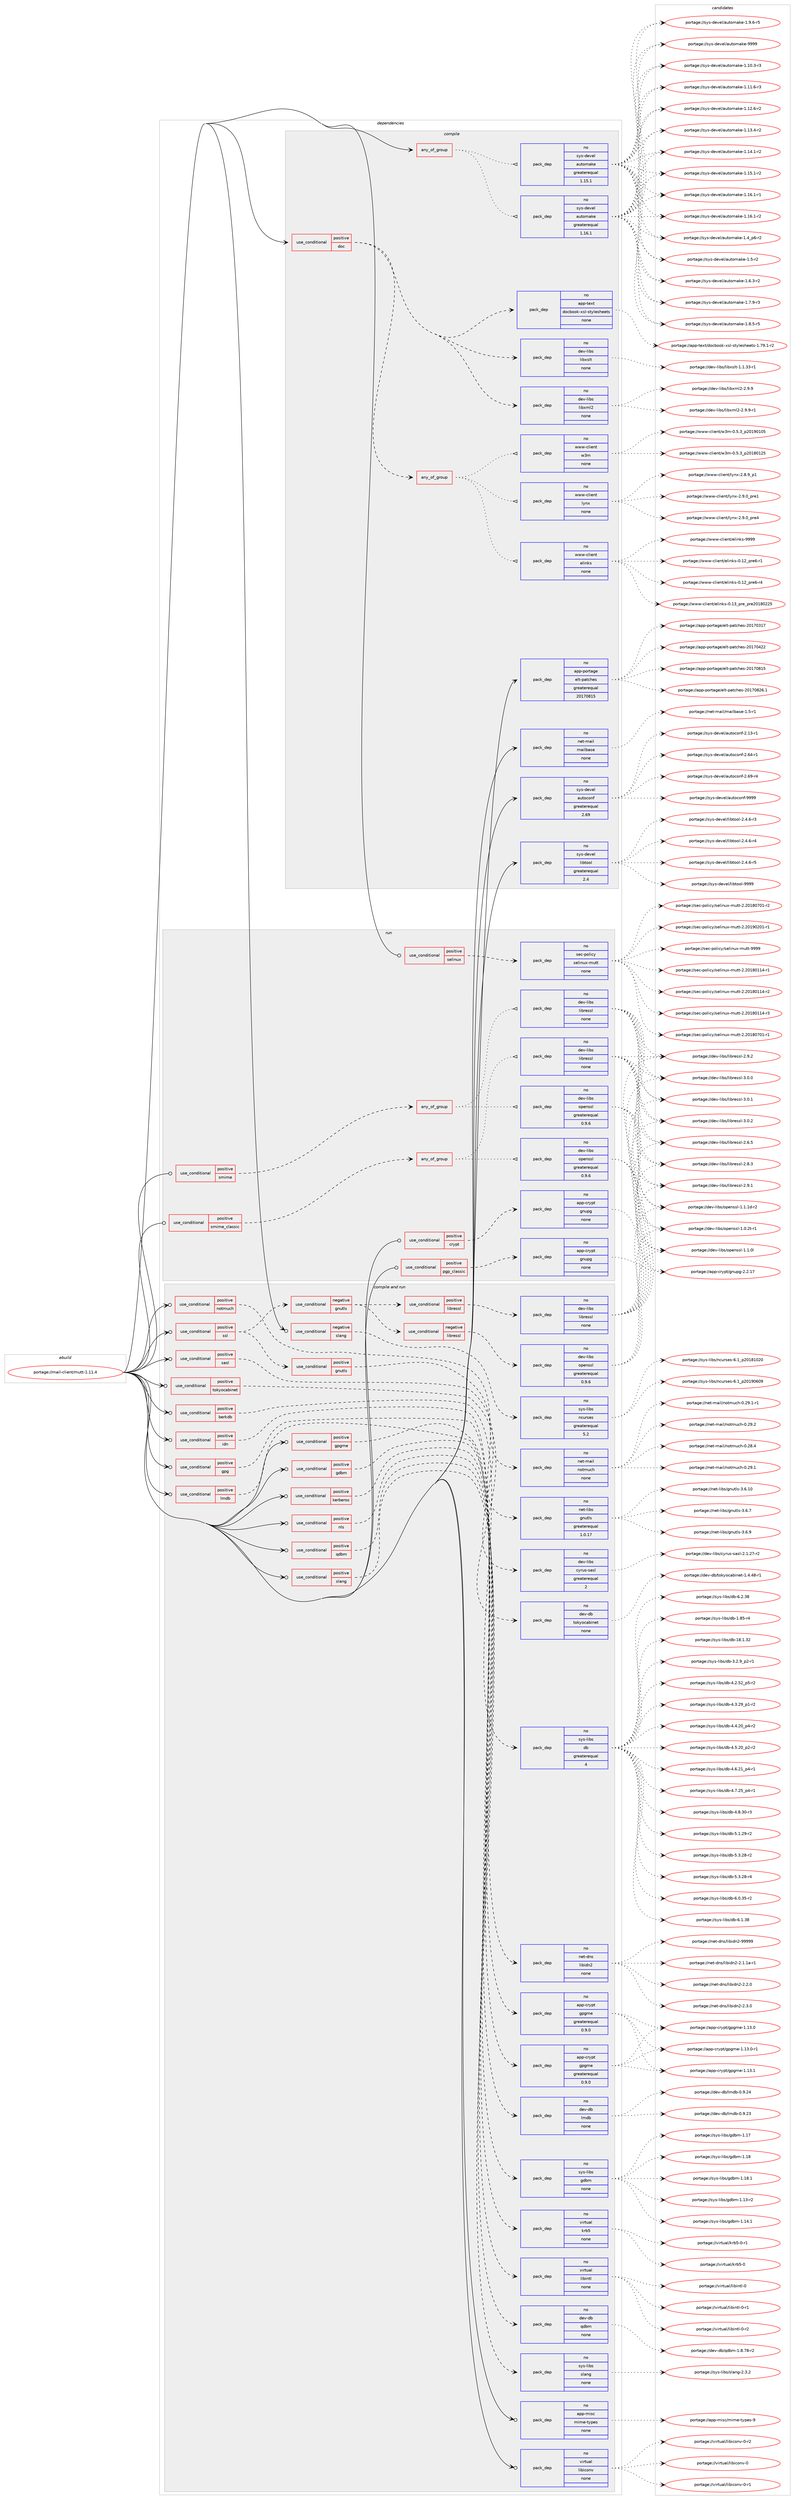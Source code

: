 digraph prolog {

# *************
# Graph options
# *************

newrank=true;
concentrate=true;
compound=true;
graph [rankdir=LR,fontname=Helvetica,fontsize=10,ranksep=1.5];#, ranksep=2.5, nodesep=0.2];
edge  [arrowhead=vee];
node  [fontname=Helvetica,fontsize=10];

# **********
# The ebuild
# **********

subgraph cluster_leftcol {
color=gray;
rank=same;
label=<<i>ebuild</i>>;
id [label="portage://mail-client/mutt-1.11.4", color=red, width=4, href="../mail-client/mutt-1.11.4.svg"];
}

# ****************
# The dependencies
# ****************

subgraph cluster_midcol {
color=gray;
label=<<i>dependencies</i>>;
subgraph cluster_compile {
fillcolor="#eeeeee";
style=filled;
label=<<i>compile</i>>;
subgraph any4746 {
dependency304713 [label=<<TABLE BORDER="0" CELLBORDER="1" CELLSPACING="0" CELLPADDING="4"><TR><TD CELLPADDING="10">any_of_group</TD></TR></TABLE>>, shape=none, color=red];subgraph pack223303 {
dependency304714 [label=<<TABLE BORDER="0" CELLBORDER="1" CELLSPACING="0" CELLPADDING="4" WIDTH="220"><TR><TD ROWSPAN="6" CELLPADDING="30">pack_dep</TD></TR><TR><TD WIDTH="110">no</TD></TR><TR><TD>sys-devel</TD></TR><TR><TD>automake</TD></TR><TR><TD>greaterequal</TD></TR><TR><TD>1.16.1</TD></TR></TABLE>>, shape=none, color=blue];
}
dependency304713:e -> dependency304714:w [weight=20,style="dotted",arrowhead="oinv"];
subgraph pack223304 {
dependency304715 [label=<<TABLE BORDER="0" CELLBORDER="1" CELLSPACING="0" CELLPADDING="4" WIDTH="220"><TR><TD ROWSPAN="6" CELLPADDING="30">pack_dep</TD></TR><TR><TD WIDTH="110">no</TD></TR><TR><TD>sys-devel</TD></TR><TR><TD>automake</TD></TR><TR><TD>greaterequal</TD></TR><TR><TD>1.15.1</TD></TR></TABLE>>, shape=none, color=blue];
}
dependency304713:e -> dependency304715:w [weight=20,style="dotted",arrowhead="oinv"];
}
id:e -> dependency304713:w [weight=20,style="solid",arrowhead="vee"];
subgraph cond76558 {
dependency304716 [label=<<TABLE BORDER="0" CELLBORDER="1" CELLSPACING="0" CELLPADDING="4"><TR><TD ROWSPAN="3" CELLPADDING="10">use_conditional</TD></TR><TR><TD>positive</TD></TR><TR><TD>doc</TD></TR></TABLE>>, shape=none, color=red];
subgraph pack223305 {
dependency304717 [label=<<TABLE BORDER="0" CELLBORDER="1" CELLSPACING="0" CELLPADDING="4" WIDTH="220"><TR><TD ROWSPAN="6" CELLPADDING="30">pack_dep</TD></TR><TR><TD WIDTH="110">no</TD></TR><TR><TD>dev-libs</TD></TR><TR><TD>libxml2</TD></TR><TR><TD>none</TD></TR><TR><TD></TD></TR></TABLE>>, shape=none, color=blue];
}
dependency304716:e -> dependency304717:w [weight=20,style="dashed",arrowhead="vee"];
subgraph pack223306 {
dependency304718 [label=<<TABLE BORDER="0" CELLBORDER="1" CELLSPACING="0" CELLPADDING="4" WIDTH="220"><TR><TD ROWSPAN="6" CELLPADDING="30">pack_dep</TD></TR><TR><TD WIDTH="110">no</TD></TR><TR><TD>dev-libs</TD></TR><TR><TD>libxslt</TD></TR><TR><TD>none</TD></TR><TR><TD></TD></TR></TABLE>>, shape=none, color=blue];
}
dependency304716:e -> dependency304718:w [weight=20,style="dashed",arrowhead="vee"];
subgraph pack223307 {
dependency304719 [label=<<TABLE BORDER="0" CELLBORDER="1" CELLSPACING="0" CELLPADDING="4" WIDTH="220"><TR><TD ROWSPAN="6" CELLPADDING="30">pack_dep</TD></TR><TR><TD WIDTH="110">no</TD></TR><TR><TD>app-text</TD></TR><TR><TD>docbook-xsl-stylesheets</TD></TR><TR><TD>none</TD></TR><TR><TD></TD></TR></TABLE>>, shape=none, color=blue];
}
dependency304716:e -> dependency304719:w [weight=20,style="dashed",arrowhead="vee"];
subgraph any4747 {
dependency304720 [label=<<TABLE BORDER="0" CELLBORDER="1" CELLSPACING="0" CELLPADDING="4"><TR><TD CELLPADDING="10">any_of_group</TD></TR></TABLE>>, shape=none, color=red];subgraph pack223308 {
dependency304721 [label=<<TABLE BORDER="0" CELLBORDER="1" CELLSPACING="0" CELLPADDING="4" WIDTH="220"><TR><TD ROWSPAN="6" CELLPADDING="30">pack_dep</TD></TR><TR><TD WIDTH="110">no</TD></TR><TR><TD>www-client</TD></TR><TR><TD>lynx</TD></TR><TR><TD>none</TD></TR><TR><TD></TD></TR></TABLE>>, shape=none, color=blue];
}
dependency304720:e -> dependency304721:w [weight=20,style="dotted",arrowhead="oinv"];
subgraph pack223309 {
dependency304722 [label=<<TABLE BORDER="0" CELLBORDER="1" CELLSPACING="0" CELLPADDING="4" WIDTH="220"><TR><TD ROWSPAN="6" CELLPADDING="30">pack_dep</TD></TR><TR><TD WIDTH="110">no</TD></TR><TR><TD>www-client</TD></TR><TR><TD>w3m</TD></TR><TR><TD>none</TD></TR><TR><TD></TD></TR></TABLE>>, shape=none, color=blue];
}
dependency304720:e -> dependency304722:w [weight=20,style="dotted",arrowhead="oinv"];
subgraph pack223310 {
dependency304723 [label=<<TABLE BORDER="0" CELLBORDER="1" CELLSPACING="0" CELLPADDING="4" WIDTH="220"><TR><TD ROWSPAN="6" CELLPADDING="30">pack_dep</TD></TR><TR><TD WIDTH="110">no</TD></TR><TR><TD>www-client</TD></TR><TR><TD>elinks</TD></TR><TR><TD>none</TD></TR><TR><TD></TD></TR></TABLE>>, shape=none, color=blue];
}
dependency304720:e -> dependency304723:w [weight=20,style="dotted",arrowhead="oinv"];
}
dependency304716:e -> dependency304720:w [weight=20,style="dashed",arrowhead="vee"];
}
id:e -> dependency304716:w [weight=20,style="solid",arrowhead="vee"];
subgraph pack223311 {
dependency304724 [label=<<TABLE BORDER="0" CELLBORDER="1" CELLSPACING="0" CELLPADDING="4" WIDTH="220"><TR><TD ROWSPAN="6" CELLPADDING="30">pack_dep</TD></TR><TR><TD WIDTH="110">no</TD></TR><TR><TD>app-portage</TD></TR><TR><TD>elt-patches</TD></TR><TR><TD>greaterequal</TD></TR><TR><TD>20170815</TD></TR></TABLE>>, shape=none, color=blue];
}
id:e -> dependency304724:w [weight=20,style="solid",arrowhead="vee"];
subgraph pack223312 {
dependency304725 [label=<<TABLE BORDER="0" CELLBORDER="1" CELLSPACING="0" CELLPADDING="4" WIDTH="220"><TR><TD ROWSPAN="6" CELLPADDING="30">pack_dep</TD></TR><TR><TD WIDTH="110">no</TD></TR><TR><TD>net-mail</TD></TR><TR><TD>mailbase</TD></TR><TR><TD>none</TD></TR><TR><TD></TD></TR></TABLE>>, shape=none, color=blue];
}
id:e -> dependency304725:w [weight=20,style="solid",arrowhead="vee"];
subgraph pack223313 {
dependency304726 [label=<<TABLE BORDER="0" CELLBORDER="1" CELLSPACING="0" CELLPADDING="4" WIDTH="220"><TR><TD ROWSPAN="6" CELLPADDING="30">pack_dep</TD></TR><TR><TD WIDTH="110">no</TD></TR><TR><TD>sys-devel</TD></TR><TR><TD>autoconf</TD></TR><TR><TD>greaterequal</TD></TR><TR><TD>2.69</TD></TR></TABLE>>, shape=none, color=blue];
}
id:e -> dependency304726:w [weight=20,style="solid",arrowhead="vee"];
subgraph pack223314 {
dependency304727 [label=<<TABLE BORDER="0" CELLBORDER="1" CELLSPACING="0" CELLPADDING="4" WIDTH="220"><TR><TD ROWSPAN="6" CELLPADDING="30">pack_dep</TD></TR><TR><TD WIDTH="110">no</TD></TR><TR><TD>sys-devel</TD></TR><TR><TD>libtool</TD></TR><TR><TD>greaterequal</TD></TR><TR><TD>2.4</TD></TR></TABLE>>, shape=none, color=blue];
}
id:e -> dependency304727:w [weight=20,style="solid",arrowhead="vee"];
}
subgraph cluster_compileandrun {
fillcolor="#eeeeee";
style=filled;
label=<<i>compile and run</i>>;
subgraph cond76559 {
dependency304728 [label=<<TABLE BORDER="0" CELLBORDER="1" CELLSPACING="0" CELLPADDING="4"><TR><TD ROWSPAN="3" CELLPADDING="10">use_conditional</TD></TR><TR><TD>negative</TD></TR><TR><TD>slang</TD></TR></TABLE>>, shape=none, color=red];
subgraph pack223315 {
dependency304729 [label=<<TABLE BORDER="0" CELLBORDER="1" CELLSPACING="0" CELLPADDING="4" WIDTH="220"><TR><TD ROWSPAN="6" CELLPADDING="30">pack_dep</TD></TR><TR><TD WIDTH="110">no</TD></TR><TR><TD>sys-libs</TD></TR><TR><TD>ncurses</TD></TR><TR><TD>greaterequal</TD></TR><TR><TD>5.2</TD></TR></TABLE>>, shape=none, color=blue];
}
dependency304728:e -> dependency304729:w [weight=20,style="dashed",arrowhead="vee"];
}
id:e -> dependency304728:w [weight=20,style="solid",arrowhead="odotvee"];
subgraph cond76560 {
dependency304730 [label=<<TABLE BORDER="0" CELLBORDER="1" CELLSPACING="0" CELLPADDING="4"><TR><TD ROWSPAN="3" CELLPADDING="10">use_conditional</TD></TR><TR><TD>positive</TD></TR><TR><TD>berkdb</TD></TR></TABLE>>, shape=none, color=red];
subgraph pack223316 {
dependency304731 [label=<<TABLE BORDER="0" CELLBORDER="1" CELLSPACING="0" CELLPADDING="4" WIDTH="220"><TR><TD ROWSPAN="6" CELLPADDING="30">pack_dep</TD></TR><TR><TD WIDTH="110">no</TD></TR><TR><TD>sys-libs</TD></TR><TR><TD>db</TD></TR><TR><TD>greaterequal</TD></TR><TR><TD>4</TD></TR></TABLE>>, shape=none, color=blue];
}
dependency304730:e -> dependency304731:w [weight=20,style="dashed",arrowhead="vee"];
}
id:e -> dependency304730:w [weight=20,style="solid",arrowhead="odotvee"];
subgraph cond76561 {
dependency304732 [label=<<TABLE BORDER="0" CELLBORDER="1" CELLSPACING="0" CELLPADDING="4"><TR><TD ROWSPAN="3" CELLPADDING="10">use_conditional</TD></TR><TR><TD>positive</TD></TR><TR><TD>gdbm</TD></TR></TABLE>>, shape=none, color=red];
subgraph pack223317 {
dependency304733 [label=<<TABLE BORDER="0" CELLBORDER="1" CELLSPACING="0" CELLPADDING="4" WIDTH="220"><TR><TD ROWSPAN="6" CELLPADDING="30">pack_dep</TD></TR><TR><TD WIDTH="110">no</TD></TR><TR><TD>sys-libs</TD></TR><TR><TD>gdbm</TD></TR><TR><TD>none</TD></TR><TR><TD></TD></TR></TABLE>>, shape=none, color=blue];
}
dependency304732:e -> dependency304733:w [weight=20,style="dashed",arrowhead="vee"];
}
id:e -> dependency304732:w [weight=20,style="solid",arrowhead="odotvee"];
subgraph cond76562 {
dependency304734 [label=<<TABLE BORDER="0" CELLBORDER="1" CELLSPACING="0" CELLPADDING="4"><TR><TD ROWSPAN="3" CELLPADDING="10">use_conditional</TD></TR><TR><TD>positive</TD></TR><TR><TD>gpg</TD></TR></TABLE>>, shape=none, color=red];
subgraph pack223318 {
dependency304735 [label=<<TABLE BORDER="0" CELLBORDER="1" CELLSPACING="0" CELLPADDING="4" WIDTH="220"><TR><TD ROWSPAN="6" CELLPADDING="30">pack_dep</TD></TR><TR><TD WIDTH="110">no</TD></TR><TR><TD>app-crypt</TD></TR><TR><TD>gpgme</TD></TR><TR><TD>greaterequal</TD></TR><TR><TD>0.9.0</TD></TR></TABLE>>, shape=none, color=blue];
}
dependency304734:e -> dependency304735:w [weight=20,style="dashed",arrowhead="vee"];
}
id:e -> dependency304734:w [weight=20,style="solid",arrowhead="odotvee"];
subgraph cond76563 {
dependency304736 [label=<<TABLE BORDER="0" CELLBORDER="1" CELLSPACING="0" CELLPADDING="4"><TR><TD ROWSPAN="3" CELLPADDING="10">use_conditional</TD></TR><TR><TD>positive</TD></TR><TR><TD>gpgme</TD></TR></TABLE>>, shape=none, color=red];
subgraph pack223319 {
dependency304737 [label=<<TABLE BORDER="0" CELLBORDER="1" CELLSPACING="0" CELLPADDING="4" WIDTH="220"><TR><TD ROWSPAN="6" CELLPADDING="30">pack_dep</TD></TR><TR><TD WIDTH="110">no</TD></TR><TR><TD>app-crypt</TD></TR><TR><TD>gpgme</TD></TR><TR><TD>greaterequal</TD></TR><TR><TD>0.9.0</TD></TR></TABLE>>, shape=none, color=blue];
}
dependency304736:e -> dependency304737:w [weight=20,style="dashed",arrowhead="vee"];
}
id:e -> dependency304736:w [weight=20,style="solid",arrowhead="odotvee"];
subgraph cond76564 {
dependency304738 [label=<<TABLE BORDER="0" CELLBORDER="1" CELLSPACING="0" CELLPADDING="4"><TR><TD ROWSPAN="3" CELLPADDING="10">use_conditional</TD></TR><TR><TD>positive</TD></TR><TR><TD>idn</TD></TR></TABLE>>, shape=none, color=red];
subgraph pack223320 {
dependency304739 [label=<<TABLE BORDER="0" CELLBORDER="1" CELLSPACING="0" CELLPADDING="4" WIDTH="220"><TR><TD ROWSPAN="6" CELLPADDING="30">pack_dep</TD></TR><TR><TD WIDTH="110">no</TD></TR><TR><TD>net-dns</TD></TR><TR><TD>libidn2</TD></TR><TR><TD>none</TD></TR><TR><TD></TD></TR></TABLE>>, shape=none, color=blue];
}
dependency304738:e -> dependency304739:w [weight=20,style="dashed",arrowhead="vee"];
}
id:e -> dependency304738:w [weight=20,style="solid",arrowhead="odotvee"];
subgraph cond76565 {
dependency304740 [label=<<TABLE BORDER="0" CELLBORDER="1" CELLSPACING="0" CELLPADDING="4"><TR><TD ROWSPAN="3" CELLPADDING="10">use_conditional</TD></TR><TR><TD>positive</TD></TR><TR><TD>kerberos</TD></TR></TABLE>>, shape=none, color=red];
subgraph pack223321 {
dependency304741 [label=<<TABLE BORDER="0" CELLBORDER="1" CELLSPACING="0" CELLPADDING="4" WIDTH="220"><TR><TD ROWSPAN="6" CELLPADDING="30">pack_dep</TD></TR><TR><TD WIDTH="110">no</TD></TR><TR><TD>virtual</TD></TR><TR><TD>krb5</TD></TR><TR><TD>none</TD></TR><TR><TD></TD></TR></TABLE>>, shape=none, color=blue];
}
dependency304740:e -> dependency304741:w [weight=20,style="dashed",arrowhead="vee"];
}
id:e -> dependency304740:w [weight=20,style="solid",arrowhead="odotvee"];
subgraph cond76566 {
dependency304742 [label=<<TABLE BORDER="0" CELLBORDER="1" CELLSPACING="0" CELLPADDING="4"><TR><TD ROWSPAN="3" CELLPADDING="10">use_conditional</TD></TR><TR><TD>positive</TD></TR><TR><TD>lmdb</TD></TR></TABLE>>, shape=none, color=red];
subgraph pack223322 {
dependency304743 [label=<<TABLE BORDER="0" CELLBORDER="1" CELLSPACING="0" CELLPADDING="4" WIDTH="220"><TR><TD ROWSPAN="6" CELLPADDING="30">pack_dep</TD></TR><TR><TD WIDTH="110">no</TD></TR><TR><TD>dev-db</TD></TR><TR><TD>lmdb</TD></TR><TR><TD>none</TD></TR><TR><TD></TD></TR></TABLE>>, shape=none, color=blue];
}
dependency304742:e -> dependency304743:w [weight=20,style="dashed",arrowhead="vee"];
}
id:e -> dependency304742:w [weight=20,style="solid",arrowhead="odotvee"];
subgraph cond76567 {
dependency304744 [label=<<TABLE BORDER="0" CELLBORDER="1" CELLSPACING="0" CELLPADDING="4"><TR><TD ROWSPAN="3" CELLPADDING="10">use_conditional</TD></TR><TR><TD>positive</TD></TR><TR><TD>nls</TD></TR></TABLE>>, shape=none, color=red];
subgraph pack223323 {
dependency304745 [label=<<TABLE BORDER="0" CELLBORDER="1" CELLSPACING="0" CELLPADDING="4" WIDTH="220"><TR><TD ROWSPAN="6" CELLPADDING="30">pack_dep</TD></TR><TR><TD WIDTH="110">no</TD></TR><TR><TD>virtual</TD></TR><TR><TD>libintl</TD></TR><TR><TD>none</TD></TR><TR><TD></TD></TR></TABLE>>, shape=none, color=blue];
}
dependency304744:e -> dependency304745:w [weight=20,style="dashed",arrowhead="vee"];
}
id:e -> dependency304744:w [weight=20,style="solid",arrowhead="odotvee"];
subgraph cond76568 {
dependency304746 [label=<<TABLE BORDER="0" CELLBORDER="1" CELLSPACING="0" CELLPADDING="4"><TR><TD ROWSPAN="3" CELLPADDING="10">use_conditional</TD></TR><TR><TD>positive</TD></TR><TR><TD>notmuch</TD></TR></TABLE>>, shape=none, color=red];
subgraph pack223324 {
dependency304747 [label=<<TABLE BORDER="0" CELLBORDER="1" CELLSPACING="0" CELLPADDING="4" WIDTH="220"><TR><TD ROWSPAN="6" CELLPADDING="30">pack_dep</TD></TR><TR><TD WIDTH="110">no</TD></TR><TR><TD>net-mail</TD></TR><TR><TD>notmuch</TD></TR><TR><TD>none</TD></TR><TR><TD></TD></TR></TABLE>>, shape=none, color=blue];
}
dependency304746:e -> dependency304747:w [weight=20,style="dashed",arrowhead="vee"];
}
id:e -> dependency304746:w [weight=20,style="solid",arrowhead="odotvee"];
subgraph cond76569 {
dependency304748 [label=<<TABLE BORDER="0" CELLBORDER="1" CELLSPACING="0" CELLPADDING="4"><TR><TD ROWSPAN="3" CELLPADDING="10">use_conditional</TD></TR><TR><TD>positive</TD></TR><TR><TD>qdbm</TD></TR></TABLE>>, shape=none, color=red];
subgraph pack223325 {
dependency304749 [label=<<TABLE BORDER="0" CELLBORDER="1" CELLSPACING="0" CELLPADDING="4" WIDTH="220"><TR><TD ROWSPAN="6" CELLPADDING="30">pack_dep</TD></TR><TR><TD WIDTH="110">no</TD></TR><TR><TD>dev-db</TD></TR><TR><TD>qdbm</TD></TR><TR><TD>none</TD></TR><TR><TD></TD></TR></TABLE>>, shape=none, color=blue];
}
dependency304748:e -> dependency304749:w [weight=20,style="dashed",arrowhead="vee"];
}
id:e -> dependency304748:w [weight=20,style="solid",arrowhead="odotvee"];
subgraph cond76570 {
dependency304750 [label=<<TABLE BORDER="0" CELLBORDER="1" CELLSPACING="0" CELLPADDING="4"><TR><TD ROWSPAN="3" CELLPADDING="10">use_conditional</TD></TR><TR><TD>positive</TD></TR><TR><TD>sasl</TD></TR></TABLE>>, shape=none, color=red];
subgraph pack223326 {
dependency304751 [label=<<TABLE BORDER="0" CELLBORDER="1" CELLSPACING="0" CELLPADDING="4" WIDTH="220"><TR><TD ROWSPAN="6" CELLPADDING="30">pack_dep</TD></TR><TR><TD WIDTH="110">no</TD></TR><TR><TD>dev-libs</TD></TR><TR><TD>cyrus-sasl</TD></TR><TR><TD>greaterequal</TD></TR><TR><TD>2</TD></TR></TABLE>>, shape=none, color=blue];
}
dependency304750:e -> dependency304751:w [weight=20,style="dashed",arrowhead="vee"];
}
id:e -> dependency304750:w [weight=20,style="solid",arrowhead="odotvee"];
subgraph cond76571 {
dependency304752 [label=<<TABLE BORDER="0" CELLBORDER="1" CELLSPACING="0" CELLPADDING="4"><TR><TD ROWSPAN="3" CELLPADDING="10">use_conditional</TD></TR><TR><TD>positive</TD></TR><TR><TD>slang</TD></TR></TABLE>>, shape=none, color=red];
subgraph pack223327 {
dependency304753 [label=<<TABLE BORDER="0" CELLBORDER="1" CELLSPACING="0" CELLPADDING="4" WIDTH="220"><TR><TD ROWSPAN="6" CELLPADDING="30">pack_dep</TD></TR><TR><TD WIDTH="110">no</TD></TR><TR><TD>sys-libs</TD></TR><TR><TD>slang</TD></TR><TR><TD>none</TD></TR><TR><TD></TD></TR></TABLE>>, shape=none, color=blue];
}
dependency304752:e -> dependency304753:w [weight=20,style="dashed",arrowhead="vee"];
}
id:e -> dependency304752:w [weight=20,style="solid",arrowhead="odotvee"];
subgraph cond76572 {
dependency304754 [label=<<TABLE BORDER="0" CELLBORDER="1" CELLSPACING="0" CELLPADDING="4"><TR><TD ROWSPAN="3" CELLPADDING="10">use_conditional</TD></TR><TR><TD>positive</TD></TR><TR><TD>ssl</TD></TR></TABLE>>, shape=none, color=red];
subgraph cond76573 {
dependency304755 [label=<<TABLE BORDER="0" CELLBORDER="1" CELLSPACING="0" CELLPADDING="4"><TR><TD ROWSPAN="3" CELLPADDING="10">use_conditional</TD></TR><TR><TD>positive</TD></TR><TR><TD>gnutls</TD></TR></TABLE>>, shape=none, color=red];
subgraph pack223328 {
dependency304756 [label=<<TABLE BORDER="0" CELLBORDER="1" CELLSPACING="0" CELLPADDING="4" WIDTH="220"><TR><TD ROWSPAN="6" CELLPADDING="30">pack_dep</TD></TR><TR><TD WIDTH="110">no</TD></TR><TR><TD>net-libs</TD></TR><TR><TD>gnutls</TD></TR><TR><TD>greaterequal</TD></TR><TR><TD>1.0.17</TD></TR></TABLE>>, shape=none, color=blue];
}
dependency304755:e -> dependency304756:w [weight=20,style="dashed",arrowhead="vee"];
}
dependency304754:e -> dependency304755:w [weight=20,style="dashed",arrowhead="vee"];
subgraph cond76574 {
dependency304757 [label=<<TABLE BORDER="0" CELLBORDER="1" CELLSPACING="0" CELLPADDING="4"><TR><TD ROWSPAN="3" CELLPADDING="10">use_conditional</TD></TR><TR><TD>negative</TD></TR><TR><TD>gnutls</TD></TR></TABLE>>, shape=none, color=red];
subgraph cond76575 {
dependency304758 [label=<<TABLE BORDER="0" CELLBORDER="1" CELLSPACING="0" CELLPADDING="4"><TR><TD ROWSPAN="3" CELLPADDING="10">use_conditional</TD></TR><TR><TD>positive</TD></TR><TR><TD>libressl</TD></TR></TABLE>>, shape=none, color=red];
subgraph pack223329 {
dependency304759 [label=<<TABLE BORDER="0" CELLBORDER="1" CELLSPACING="0" CELLPADDING="4" WIDTH="220"><TR><TD ROWSPAN="6" CELLPADDING="30">pack_dep</TD></TR><TR><TD WIDTH="110">no</TD></TR><TR><TD>dev-libs</TD></TR><TR><TD>libressl</TD></TR><TR><TD>none</TD></TR><TR><TD></TD></TR></TABLE>>, shape=none, color=blue];
}
dependency304758:e -> dependency304759:w [weight=20,style="dashed",arrowhead="vee"];
}
dependency304757:e -> dependency304758:w [weight=20,style="dashed",arrowhead="vee"];
subgraph cond76576 {
dependency304760 [label=<<TABLE BORDER="0" CELLBORDER="1" CELLSPACING="0" CELLPADDING="4"><TR><TD ROWSPAN="3" CELLPADDING="10">use_conditional</TD></TR><TR><TD>negative</TD></TR><TR><TD>libressl</TD></TR></TABLE>>, shape=none, color=red];
subgraph pack223330 {
dependency304761 [label=<<TABLE BORDER="0" CELLBORDER="1" CELLSPACING="0" CELLPADDING="4" WIDTH="220"><TR><TD ROWSPAN="6" CELLPADDING="30">pack_dep</TD></TR><TR><TD WIDTH="110">no</TD></TR><TR><TD>dev-libs</TD></TR><TR><TD>openssl</TD></TR><TR><TD>greaterequal</TD></TR><TR><TD>0.9.6</TD></TR></TABLE>>, shape=none, color=blue];
}
dependency304760:e -> dependency304761:w [weight=20,style="dashed",arrowhead="vee"];
}
dependency304757:e -> dependency304760:w [weight=20,style="dashed",arrowhead="vee"];
}
dependency304754:e -> dependency304757:w [weight=20,style="dashed",arrowhead="vee"];
}
id:e -> dependency304754:w [weight=20,style="solid",arrowhead="odotvee"];
subgraph cond76577 {
dependency304762 [label=<<TABLE BORDER="0" CELLBORDER="1" CELLSPACING="0" CELLPADDING="4"><TR><TD ROWSPAN="3" CELLPADDING="10">use_conditional</TD></TR><TR><TD>positive</TD></TR><TR><TD>tokyocabinet</TD></TR></TABLE>>, shape=none, color=red];
subgraph pack223331 {
dependency304763 [label=<<TABLE BORDER="0" CELLBORDER="1" CELLSPACING="0" CELLPADDING="4" WIDTH="220"><TR><TD ROWSPAN="6" CELLPADDING="30">pack_dep</TD></TR><TR><TD WIDTH="110">no</TD></TR><TR><TD>dev-db</TD></TR><TR><TD>tokyocabinet</TD></TR><TR><TD>none</TD></TR><TR><TD></TD></TR></TABLE>>, shape=none, color=blue];
}
dependency304762:e -> dependency304763:w [weight=20,style="dashed",arrowhead="vee"];
}
id:e -> dependency304762:w [weight=20,style="solid",arrowhead="odotvee"];
subgraph pack223332 {
dependency304764 [label=<<TABLE BORDER="0" CELLBORDER="1" CELLSPACING="0" CELLPADDING="4" WIDTH="220"><TR><TD ROWSPAN="6" CELLPADDING="30">pack_dep</TD></TR><TR><TD WIDTH="110">no</TD></TR><TR><TD>app-misc</TD></TR><TR><TD>mime-types</TD></TR><TR><TD>none</TD></TR><TR><TD></TD></TR></TABLE>>, shape=none, color=blue];
}
id:e -> dependency304764:w [weight=20,style="solid",arrowhead="odotvee"];
subgraph pack223333 {
dependency304765 [label=<<TABLE BORDER="0" CELLBORDER="1" CELLSPACING="0" CELLPADDING="4" WIDTH="220"><TR><TD ROWSPAN="6" CELLPADDING="30">pack_dep</TD></TR><TR><TD WIDTH="110">no</TD></TR><TR><TD>virtual</TD></TR><TR><TD>libiconv</TD></TR><TR><TD>none</TD></TR><TR><TD></TD></TR></TABLE>>, shape=none, color=blue];
}
id:e -> dependency304765:w [weight=20,style="solid",arrowhead="odotvee"];
}
subgraph cluster_run {
fillcolor="#eeeeee";
style=filled;
label=<<i>run</i>>;
subgraph cond76578 {
dependency304766 [label=<<TABLE BORDER="0" CELLBORDER="1" CELLSPACING="0" CELLPADDING="4"><TR><TD ROWSPAN="3" CELLPADDING="10">use_conditional</TD></TR><TR><TD>positive</TD></TR><TR><TD>crypt</TD></TR></TABLE>>, shape=none, color=red];
subgraph pack223334 {
dependency304767 [label=<<TABLE BORDER="0" CELLBORDER="1" CELLSPACING="0" CELLPADDING="4" WIDTH="220"><TR><TD ROWSPAN="6" CELLPADDING="30">pack_dep</TD></TR><TR><TD WIDTH="110">no</TD></TR><TR><TD>app-crypt</TD></TR><TR><TD>gnupg</TD></TR><TR><TD>none</TD></TR><TR><TD></TD></TR></TABLE>>, shape=none, color=blue];
}
dependency304766:e -> dependency304767:w [weight=20,style="dashed",arrowhead="vee"];
}
id:e -> dependency304766:w [weight=20,style="solid",arrowhead="odot"];
subgraph cond76579 {
dependency304768 [label=<<TABLE BORDER="0" CELLBORDER="1" CELLSPACING="0" CELLPADDING="4"><TR><TD ROWSPAN="3" CELLPADDING="10">use_conditional</TD></TR><TR><TD>positive</TD></TR><TR><TD>pgp_classic</TD></TR></TABLE>>, shape=none, color=red];
subgraph pack223335 {
dependency304769 [label=<<TABLE BORDER="0" CELLBORDER="1" CELLSPACING="0" CELLPADDING="4" WIDTH="220"><TR><TD ROWSPAN="6" CELLPADDING="30">pack_dep</TD></TR><TR><TD WIDTH="110">no</TD></TR><TR><TD>app-crypt</TD></TR><TR><TD>gnupg</TD></TR><TR><TD>none</TD></TR><TR><TD></TD></TR></TABLE>>, shape=none, color=blue];
}
dependency304768:e -> dependency304769:w [weight=20,style="dashed",arrowhead="vee"];
}
id:e -> dependency304768:w [weight=20,style="solid",arrowhead="odot"];
subgraph cond76580 {
dependency304770 [label=<<TABLE BORDER="0" CELLBORDER="1" CELLSPACING="0" CELLPADDING="4"><TR><TD ROWSPAN="3" CELLPADDING="10">use_conditional</TD></TR><TR><TD>positive</TD></TR><TR><TD>selinux</TD></TR></TABLE>>, shape=none, color=red];
subgraph pack223336 {
dependency304771 [label=<<TABLE BORDER="0" CELLBORDER="1" CELLSPACING="0" CELLPADDING="4" WIDTH="220"><TR><TD ROWSPAN="6" CELLPADDING="30">pack_dep</TD></TR><TR><TD WIDTH="110">no</TD></TR><TR><TD>sec-policy</TD></TR><TR><TD>selinux-mutt</TD></TR><TR><TD>none</TD></TR><TR><TD></TD></TR></TABLE>>, shape=none, color=blue];
}
dependency304770:e -> dependency304771:w [weight=20,style="dashed",arrowhead="vee"];
}
id:e -> dependency304770:w [weight=20,style="solid",arrowhead="odot"];
subgraph cond76581 {
dependency304772 [label=<<TABLE BORDER="0" CELLBORDER="1" CELLSPACING="0" CELLPADDING="4"><TR><TD ROWSPAN="3" CELLPADDING="10">use_conditional</TD></TR><TR><TD>positive</TD></TR><TR><TD>smime</TD></TR></TABLE>>, shape=none, color=red];
subgraph any4748 {
dependency304773 [label=<<TABLE BORDER="0" CELLBORDER="1" CELLSPACING="0" CELLPADDING="4"><TR><TD CELLPADDING="10">any_of_group</TD></TR></TABLE>>, shape=none, color=red];subgraph pack223337 {
dependency304774 [label=<<TABLE BORDER="0" CELLBORDER="1" CELLSPACING="0" CELLPADDING="4" WIDTH="220"><TR><TD ROWSPAN="6" CELLPADDING="30">pack_dep</TD></TR><TR><TD WIDTH="110">no</TD></TR><TR><TD>dev-libs</TD></TR><TR><TD>libressl</TD></TR><TR><TD>none</TD></TR><TR><TD></TD></TR></TABLE>>, shape=none, color=blue];
}
dependency304773:e -> dependency304774:w [weight=20,style="dotted",arrowhead="oinv"];
subgraph pack223338 {
dependency304775 [label=<<TABLE BORDER="0" CELLBORDER="1" CELLSPACING="0" CELLPADDING="4" WIDTH="220"><TR><TD ROWSPAN="6" CELLPADDING="30">pack_dep</TD></TR><TR><TD WIDTH="110">no</TD></TR><TR><TD>dev-libs</TD></TR><TR><TD>openssl</TD></TR><TR><TD>greaterequal</TD></TR><TR><TD>0.9.6</TD></TR></TABLE>>, shape=none, color=blue];
}
dependency304773:e -> dependency304775:w [weight=20,style="dotted",arrowhead="oinv"];
}
dependency304772:e -> dependency304773:w [weight=20,style="dashed",arrowhead="vee"];
}
id:e -> dependency304772:w [weight=20,style="solid",arrowhead="odot"];
subgraph cond76582 {
dependency304776 [label=<<TABLE BORDER="0" CELLBORDER="1" CELLSPACING="0" CELLPADDING="4"><TR><TD ROWSPAN="3" CELLPADDING="10">use_conditional</TD></TR><TR><TD>positive</TD></TR><TR><TD>smime_classic</TD></TR></TABLE>>, shape=none, color=red];
subgraph any4749 {
dependency304777 [label=<<TABLE BORDER="0" CELLBORDER="1" CELLSPACING="0" CELLPADDING="4"><TR><TD CELLPADDING="10">any_of_group</TD></TR></TABLE>>, shape=none, color=red];subgraph pack223339 {
dependency304778 [label=<<TABLE BORDER="0" CELLBORDER="1" CELLSPACING="0" CELLPADDING="4" WIDTH="220"><TR><TD ROWSPAN="6" CELLPADDING="30">pack_dep</TD></TR><TR><TD WIDTH="110">no</TD></TR><TR><TD>dev-libs</TD></TR><TR><TD>libressl</TD></TR><TR><TD>none</TD></TR><TR><TD></TD></TR></TABLE>>, shape=none, color=blue];
}
dependency304777:e -> dependency304778:w [weight=20,style="dotted",arrowhead="oinv"];
subgraph pack223340 {
dependency304779 [label=<<TABLE BORDER="0" CELLBORDER="1" CELLSPACING="0" CELLPADDING="4" WIDTH="220"><TR><TD ROWSPAN="6" CELLPADDING="30">pack_dep</TD></TR><TR><TD WIDTH="110">no</TD></TR><TR><TD>dev-libs</TD></TR><TR><TD>openssl</TD></TR><TR><TD>greaterequal</TD></TR><TR><TD>0.9.6</TD></TR></TABLE>>, shape=none, color=blue];
}
dependency304777:e -> dependency304779:w [weight=20,style="dotted",arrowhead="oinv"];
}
dependency304776:e -> dependency304777:w [weight=20,style="dashed",arrowhead="vee"];
}
id:e -> dependency304776:w [weight=20,style="solid",arrowhead="odot"];
}
}

# **************
# The candidates
# **************

subgraph cluster_choices {
rank=same;
color=gray;
label=<<i>candidates</i>>;

subgraph choice223303 {
color=black;
nodesep=1;
choiceportage11512111545100101118101108479711711611110997107101454946494846514511451 [label="portage://sys-devel/automake-1.10.3-r3", color=red, width=4,href="../sys-devel/automake-1.10.3-r3.svg"];
choiceportage11512111545100101118101108479711711611110997107101454946494946544511451 [label="portage://sys-devel/automake-1.11.6-r3", color=red, width=4,href="../sys-devel/automake-1.11.6-r3.svg"];
choiceportage11512111545100101118101108479711711611110997107101454946495046544511450 [label="portage://sys-devel/automake-1.12.6-r2", color=red, width=4,href="../sys-devel/automake-1.12.6-r2.svg"];
choiceportage11512111545100101118101108479711711611110997107101454946495146524511450 [label="portage://sys-devel/automake-1.13.4-r2", color=red, width=4,href="../sys-devel/automake-1.13.4-r2.svg"];
choiceportage11512111545100101118101108479711711611110997107101454946495246494511450 [label="portage://sys-devel/automake-1.14.1-r2", color=red, width=4,href="../sys-devel/automake-1.14.1-r2.svg"];
choiceportage11512111545100101118101108479711711611110997107101454946495346494511450 [label="portage://sys-devel/automake-1.15.1-r2", color=red, width=4,href="../sys-devel/automake-1.15.1-r2.svg"];
choiceportage11512111545100101118101108479711711611110997107101454946495446494511449 [label="portage://sys-devel/automake-1.16.1-r1", color=red, width=4,href="../sys-devel/automake-1.16.1-r1.svg"];
choiceportage11512111545100101118101108479711711611110997107101454946495446494511450 [label="portage://sys-devel/automake-1.16.1-r2", color=red, width=4,href="../sys-devel/automake-1.16.1-r2.svg"];
choiceportage115121115451001011181011084797117116111109971071014549465295112544511450 [label="portage://sys-devel/automake-1.4_p6-r2", color=red, width=4,href="../sys-devel/automake-1.4_p6-r2.svg"];
choiceportage11512111545100101118101108479711711611110997107101454946534511450 [label="portage://sys-devel/automake-1.5-r2", color=red, width=4,href="../sys-devel/automake-1.5-r2.svg"];
choiceportage115121115451001011181011084797117116111109971071014549465446514511450 [label="portage://sys-devel/automake-1.6.3-r2", color=red, width=4,href="../sys-devel/automake-1.6.3-r2.svg"];
choiceportage115121115451001011181011084797117116111109971071014549465546574511451 [label="portage://sys-devel/automake-1.7.9-r3", color=red, width=4,href="../sys-devel/automake-1.7.9-r3.svg"];
choiceportage115121115451001011181011084797117116111109971071014549465646534511453 [label="portage://sys-devel/automake-1.8.5-r5", color=red, width=4,href="../sys-devel/automake-1.8.5-r5.svg"];
choiceportage115121115451001011181011084797117116111109971071014549465746544511453 [label="portage://sys-devel/automake-1.9.6-r5", color=red, width=4,href="../sys-devel/automake-1.9.6-r5.svg"];
choiceportage115121115451001011181011084797117116111109971071014557575757 [label="portage://sys-devel/automake-9999", color=red, width=4,href="../sys-devel/automake-9999.svg"];
dependency304714:e -> choiceportage11512111545100101118101108479711711611110997107101454946494846514511451:w [style=dotted,weight="100"];
dependency304714:e -> choiceportage11512111545100101118101108479711711611110997107101454946494946544511451:w [style=dotted,weight="100"];
dependency304714:e -> choiceportage11512111545100101118101108479711711611110997107101454946495046544511450:w [style=dotted,weight="100"];
dependency304714:e -> choiceportage11512111545100101118101108479711711611110997107101454946495146524511450:w [style=dotted,weight="100"];
dependency304714:e -> choiceportage11512111545100101118101108479711711611110997107101454946495246494511450:w [style=dotted,weight="100"];
dependency304714:e -> choiceportage11512111545100101118101108479711711611110997107101454946495346494511450:w [style=dotted,weight="100"];
dependency304714:e -> choiceportage11512111545100101118101108479711711611110997107101454946495446494511449:w [style=dotted,weight="100"];
dependency304714:e -> choiceportage11512111545100101118101108479711711611110997107101454946495446494511450:w [style=dotted,weight="100"];
dependency304714:e -> choiceportage115121115451001011181011084797117116111109971071014549465295112544511450:w [style=dotted,weight="100"];
dependency304714:e -> choiceportage11512111545100101118101108479711711611110997107101454946534511450:w [style=dotted,weight="100"];
dependency304714:e -> choiceportage115121115451001011181011084797117116111109971071014549465446514511450:w [style=dotted,weight="100"];
dependency304714:e -> choiceportage115121115451001011181011084797117116111109971071014549465546574511451:w [style=dotted,weight="100"];
dependency304714:e -> choiceportage115121115451001011181011084797117116111109971071014549465646534511453:w [style=dotted,weight="100"];
dependency304714:e -> choiceportage115121115451001011181011084797117116111109971071014549465746544511453:w [style=dotted,weight="100"];
dependency304714:e -> choiceportage115121115451001011181011084797117116111109971071014557575757:w [style=dotted,weight="100"];
}
subgraph choice223304 {
color=black;
nodesep=1;
choiceportage11512111545100101118101108479711711611110997107101454946494846514511451 [label="portage://sys-devel/automake-1.10.3-r3", color=red, width=4,href="../sys-devel/automake-1.10.3-r3.svg"];
choiceportage11512111545100101118101108479711711611110997107101454946494946544511451 [label="portage://sys-devel/automake-1.11.6-r3", color=red, width=4,href="../sys-devel/automake-1.11.6-r3.svg"];
choiceportage11512111545100101118101108479711711611110997107101454946495046544511450 [label="portage://sys-devel/automake-1.12.6-r2", color=red, width=4,href="../sys-devel/automake-1.12.6-r2.svg"];
choiceportage11512111545100101118101108479711711611110997107101454946495146524511450 [label="portage://sys-devel/automake-1.13.4-r2", color=red, width=4,href="../sys-devel/automake-1.13.4-r2.svg"];
choiceportage11512111545100101118101108479711711611110997107101454946495246494511450 [label="portage://sys-devel/automake-1.14.1-r2", color=red, width=4,href="../sys-devel/automake-1.14.1-r2.svg"];
choiceportage11512111545100101118101108479711711611110997107101454946495346494511450 [label="portage://sys-devel/automake-1.15.1-r2", color=red, width=4,href="../sys-devel/automake-1.15.1-r2.svg"];
choiceportage11512111545100101118101108479711711611110997107101454946495446494511449 [label="portage://sys-devel/automake-1.16.1-r1", color=red, width=4,href="../sys-devel/automake-1.16.1-r1.svg"];
choiceportage11512111545100101118101108479711711611110997107101454946495446494511450 [label="portage://sys-devel/automake-1.16.1-r2", color=red, width=4,href="../sys-devel/automake-1.16.1-r2.svg"];
choiceportage115121115451001011181011084797117116111109971071014549465295112544511450 [label="portage://sys-devel/automake-1.4_p6-r2", color=red, width=4,href="../sys-devel/automake-1.4_p6-r2.svg"];
choiceportage11512111545100101118101108479711711611110997107101454946534511450 [label="portage://sys-devel/automake-1.5-r2", color=red, width=4,href="../sys-devel/automake-1.5-r2.svg"];
choiceportage115121115451001011181011084797117116111109971071014549465446514511450 [label="portage://sys-devel/automake-1.6.3-r2", color=red, width=4,href="../sys-devel/automake-1.6.3-r2.svg"];
choiceportage115121115451001011181011084797117116111109971071014549465546574511451 [label="portage://sys-devel/automake-1.7.9-r3", color=red, width=4,href="../sys-devel/automake-1.7.9-r3.svg"];
choiceportage115121115451001011181011084797117116111109971071014549465646534511453 [label="portage://sys-devel/automake-1.8.5-r5", color=red, width=4,href="../sys-devel/automake-1.8.5-r5.svg"];
choiceportage115121115451001011181011084797117116111109971071014549465746544511453 [label="portage://sys-devel/automake-1.9.6-r5", color=red, width=4,href="../sys-devel/automake-1.9.6-r5.svg"];
choiceportage115121115451001011181011084797117116111109971071014557575757 [label="portage://sys-devel/automake-9999", color=red, width=4,href="../sys-devel/automake-9999.svg"];
dependency304715:e -> choiceportage11512111545100101118101108479711711611110997107101454946494846514511451:w [style=dotted,weight="100"];
dependency304715:e -> choiceportage11512111545100101118101108479711711611110997107101454946494946544511451:w [style=dotted,weight="100"];
dependency304715:e -> choiceportage11512111545100101118101108479711711611110997107101454946495046544511450:w [style=dotted,weight="100"];
dependency304715:e -> choiceportage11512111545100101118101108479711711611110997107101454946495146524511450:w [style=dotted,weight="100"];
dependency304715:e -> choiceportage11512111545100101118101108479711711611110997107101454946495246494511450:w [style=dotted,weight="100"];
dependency304715:e -> choiceportage11512111545100101118101108479711711611110997107101454946495346494511450:w [style=dotted,weight="100"];
dependency304715:e -> choiceportage11512111545100101118101108479711711611110997107101454946495446494511449:w [style=dotted,weight="100"];
dependency304715:e -> choiceportage11512111545100101118101108479711711611110997107101454946495446494511450:w [style=dotted,weight="100"];
dependency304715:e -> choiceportage115121115451001011181011084797117116111109971071014549465295112544511450:w [style=dotted,weight="100"];
dependency304715:e -> choiceportage11512111545100101118101108479711711611110997107101454946534511450:w [style=dotted,weight="100"];
dependency304715:e -> choiceportage115121115451001011181011084797117116111109971071014549465446514511450:w [style=dotted,weight="100"];
dependency304715:e -> choiceportage115121115451001011181011084797117116111109971071014549465546574511451:w [style=dotted,weight="100"];
dependency304715:e -> choiceportage115121115451001011181011084797117116111109971071014549465646534511453:w [style=dotted,weight="100"];
dependency304715:e -> choiceportage115121115451001011181011084797117116111109971071014549465746544511453:w [style=dotted,weight="100"];
dependency304715:e -> choiceportage115121115451001011181011084797117116111109971071014557575757:w [style=dotted,weight="100"];
}
subgraph choice223305 {
color=black;
nodesep=1;
choiceportage1001011184510810598115471081059812010910850455046574657 [label="portage://dev-libs/libxml2-2.9.9", color=red, width=4,href="../dev-libs/libxml2-2.9.9.svg"];
choiceportage10010111845108105981154710810598120109108504550465746574511449 [label="portage://dev-libs/libxml2-2.9.9-r1", color=red, width=4,href="../dev-libs/libxml2-2.9.9-r1.svg"];
dependency304717:e -> choiceportage1001011184510810598115471081059812010910850455046574657:w [style=dotted,weight="100"];
dependency304717:e -> choiceportage10010111845108105981154710810598120109108504550465746574511449:w [style=dotted,weight="100"];
}
subgraph choice223306 {
color=black;
nodesep=1;
choiceportage10010111845108105981154710810598120115108116454946494651514511449 [label="portage://dev-libs/libxslt-1.1.33-r1", color=red, width=4,href="../dev-libs/libxslt-1.1.33-r1.svg"];
dependency304718:e -> choiceportage10010111845108105981154710810598120115108116454946494651514511449:w [style=dotted,weight="100"];
}
subgraph choice223307 {
color=black;
nodesep=1;
choiceportage97112112451161011201164710011199981111111074512011510845115116121108101115104101101116115454946555746494511450 [label="portage://app-text/docbook-xsl-stylesheets-1.79.1-r2", color=red, width=4,href="../app-text/docbook-xsl-stylesheets-1.79.1-r2.svg"];
dependency304719:e -> choiceportage97112112451161011201164710011199981111111074512011510845115116121108101115104101101116115454946555746494511450:w [style=dotted,weight="100"];
}
subgraph choice223308 {
color=black;
nodesep=1;
choiceportage1191191194599108105101110116471081211101204550465646579511249 [label="portage://www-client/lynx-2.8.9_p1", color=red, width=4,href="../www-client/lynx-2.8.9_p1.svg"];
choiceportage1191191194599108105101110116471081211101204550465746489511211410149 [label="portage://www-client/lynx-2.9.0_pre1", color=red, width=4,href="../www-client/lynx-2.9.0_pre1.svg"];
choiceportage1191191194599108105101110116471081211101204550465746489511211410152 [label="portage://www-client/lynx-2.9.0_pre4", color=red, width=4,href="../www-client/lynx-2.9.0_pre4.svg"];
dependency304721:e -> choiceportage1191191194599108105101110116471081211101204550465646579511249:w [style=dotted,weight="100"];
dependency304721:e -> choiceportage1191191194599108105101110116471081211101204550465746489511211410149:w [style=dotted,weight="100"];
dependency304721:e -> choiceportage1191191194599108105101110116471081211101204550465746489511211410152:w [style=dotted,weight="100"];
}
subgraph choice223309 {
color=black;
nodesep=1;
choiceportage11911911945991081051011101164711951109454846534651951125048495648495053 [label="portage://www-client/w3m-0.5.3_p20180125", color=red, width=4,href="../www-client/w3m-0.5.3_p20180125.svg"];
choiceportage11911911945991081051011101164711951109454846534651951125048495748494853 [label="portage://www-client/w3m-0.5.3_p20190105", color=red, width=4,href="../www-client/w3m-0.5.3_p20190105.svg"];
dependency304722:e -> choiceportage11911911945991081051011101164711951109454846534651951125048495648495053:w [style=dotted,weight="100"];
dependency304722:e -> choiceportage11911911945991081051011101164711951109454846534651951125048495748494853:w [style=dotted,weight="100"];
}
subgraph choice223310 {
color=black;
nodesep=1;
choiceportage119119119459910810510111011647101108105110107115454846495095112114101544511449 [label="portage://www-client/elinks-0.12_pre6-r1", color=red, width=4,href="../www-client/elinks-0.12_pre6-r1.svg"];
choiceportage119119119459910810510111011647101108105110107115454846495095112114101544511452 [label="portage://www-client/elinks-0.12_pre6-r4", color=red, width=4,href="../www-client/elinks-0.12_pre6-r4.svg"];
choiceportage119119119459910810510111011647101108105110107115454846495195112114101951121141015048495648505053 [label="portage://www-client/elinks-0.13_pre_pre20180225", color=red, width=4,href="../www-client/elinks-0.13_pre_pre20180225.svg"];
choiceportage1191191194599108105101110116471011081051101071154557575757 [label="portage://www-client/elinks-9999", color=red, width=4,href="../www-client/elinks-9999.svg"];
dependency304723:e -> choiceportage119119119459910810510111011647101108105110107115454846495095112114101544511449:w [style=dotted,weight="100"];
dependency304723:e -> choiceportage119119119459910810510111011647101108105110107115454846495095112114101544511452:w [style=dotted,weight="100"];
dependency304723:e -> choiceportage119119119459910810510111011647101108105110107115454846495195112114101951121141015048495648505053:w [style=dotted,weight="100"];
dependency304723:e -> choiceportage1191191194599108105101110116471011081051101071154557575757:w [style=dotted,weight="100"];
}
subgraph choice223311 {
color=black;
nodesep=1;
choiceportage97112112451121111141169710310147101108116451129711699104101115455048495548514955 [label="portage://app-portage/elt-patches-20170317", color=red, width=4,href="../app-portage/elt-patches-20170317.svg"];
choiceportage97112112451121111141169710310147101108116451129711699104101115455048495548525050 [label="portage://app-portage/elt-patches-20170422", color=red, width=4,href="../app-portage/elt-patches-20170422.svg"];
choiceportage97112112451121111141169710310147101108116451129711699104101115455048495548564953 [label="portage://app-portage/elt-patches-20170815", color=red, width=4,href="../app-portage/elt-patches-20170815.svg"];
choiceportage971121124511211111411697103101471011081164511297116991041011154550484955485650544649 [label="portage://app-portage/elt-patches-20170826.1", color=red, width=4,href="../app-portage/elt-patches-20170826.1.svg"];
dependency304724:e -> choiceportage97112112451121111141169710310147101108116451129711699104101115455048495548514955:w [style=dotted,weight="100"];
dependency304724:e -> choiceportage97112112451121111141169710310147101108116451129711699104101115455048495548525050:w [style=dotted,weight="100"];
dependency304724:e -> choiceportage97112112451121111141169710310147101108116451129711699104101115455048495548564953:w [style=dotted,weight="100"];
dependency304724:e -> choiceportage971121124511211111411697103101471011081164511297116991041011154550484955485650544649:w [style=dotted,weight="100"];
}
subgraph choice223312 {
color=black;
nodesep=1;
choiceportage110101116451099710510847109971051089897115101454946534511449 [label="portage://net-mail/mailbase-1.5-r1", color=red, width=4,href="../net-mail/mailbase-1.5-r1.svg"];
dependency304725:e -> choiceportage110101116451099710510847109971051089897115101454946534511449:w [style=dotted,weight="100"];
}
subgraph choice223313 {
color=black;
nodesep=1;
choiceportage1151211154510010111810110847971171161119911111010245504649514511449 [label="portage://sys-devel/autoconf-2.13-r1", color=red, width=4,href="../sys-devel/autoconf-2.13-r1.svg"];
choiceportage1151211154510010111810110847971171161119911111010245504654524511449 [label="portage://sys-devel/autoconf-2.64-r1", color=red, width=4,href="../sys-devel/autoconf-2.64-r1.svg"];
choiceportage1151211154510010111810110847971171161119911111010245504654574511452 [label="portage://sys-devel/autoconf-2.69-r4", color=red, width=4,href="../sys-devel/autoconf-2.69-r4.svg"];
choiceportage115121115451001011181011084797117116111991111101024557575757 [label="portage://sys-devel/autoconf-9999", color=red, width=4,href="../sys-devel/autoconf-9999.svg"];
dependency304726:e -> choiceportage1151211154510010111810110847971171161119911111010245504649514511449:w [style=dotted,weight="100"];
dependency304726:e -> choiceportage1151211154510010111810110847971171161119911111010245504654524511449:w [style=dotted,weight="100"];
dependency304726:e -> choiceportage1151211154510010111810110847971171161119911111010245504654574511452:w [style=dotted,weight="100"];
dependency304726:e -> choiceportage115121115451001011181011084797117116111991111101024557575757:w [style=dotted,weight="100"];
}
subgraph choice223314 {
color=black;
nodesep=1;
choiceportage1151211154510010111810110847108105981161111111084550465246544511451 [label="portage://sys-devel/libtool-2.4.6-r3", color=red, width=4,href="../sys-devel/libtool-2.4.6-r3.svg"];
choiceportage1151211154510010111810110847108105981161111111084550465246544511452 [label="portage://sys-devel/libtool-2.4.6-r4", color=red, width=4,href="../sys-devel/libtool-2.4.6-r4.svg"];
choiceportage1151211154510010111810110847108105981161111111084550465246544511453 [label="portage://sys-devel/libtool-2.4.6-r5", color=red, width=4,href="../sys-devel/libtool-2.4.6-r5.svg"];
choiceportage1151211154510010111810110847108105981161111111084557575757 [label="portage://sys-devel/libtool-9999", color=red, width=4,href="../sys-devel/libtool-9999.svg"];
dependency304727:e -> choiceportage1151211154510010111810110847108105981161111111084550465246544511451:w [style=dotted,weight="100"];
dependency304727:e -> choiceportage1151211154510010111810110847108105981161111111084550465246544511452:w [style=dotted,weight="100"];
dependency304727:e -> choiceportage1151211154510010111810110847108105981161111111084550465246544511453:w [style=dotted,weight="100"];
dependency304727:e -> choiceportage1151211154510010111810110847108105981161111111084557575757:w [style=dotted,weight="100"];
}
subgraph choice223315 {
color=black;
nodesep=1;
choiceportage1151211154510810598115471109911711411510111545544649951125048495649485048 [label="portage://sys-libs/ncurses-6.1_p20181020", color=red, width=4,href="../sys-libs/ncurses-6.1_p20181020.svg"];
choiceportage1151211154510810598115471109911711411510111545544649951125048495748544857 [label="portage://sys-libs/ncurses-6.1_p20190609", color=red, width=4,href="../sys-libs/ncurses-6.1_p20190609.svg"];
dependency304729:e -> choiceportage1151211154510810598115471109911711411510111545544649951125048495649485048:w [style=dotted,weight="100"];
dependency304729:e -> choiceportage1151211154510810598115471109911711411510111545544649951125048495748544857:w [style=dotted,weight="100"];
}
subgraph choice223316 {
color=black;
nodesep=1;
choiceportage1151211154510810598115471009845494656534511452 [label="portage://sys-libs/db-1.85-r4", color=red, width=4,href="../sys-libs/db-1.85-r4.svg"];
choiceportage115121115451081059811547100984549564649465150 [label="portage://sys-libs/db-18.1.32", color=red, width=4,href="../sys-libs/db-18.1.32.svg"];
choiceportage1151211154510810598115471009845514650465795112504511449 [label="portage://sys-libs/db-3.2.9_p2-r1", color=red, width=4,href="../sys-libs/db-3.2.9_p2-r1.svg"];
choiceportage115121115451081059811547100984552465046535095112534511450 [label="portage://sys-libs/db-4.2.52_p5-r2", color=red, width=4,href="../sys-libs/db-4.2.52_p5-r2.svg"];
choiceportage115121115451081059811547100984552465146505795112494511450 [label="portage://sys-libs/db-4.3.29_p1-r2", color=red, width=4,href="../sys-libs/db-4.3.29_p1-r2.svg"];
choiceportage115121115451081059811547100984552465246504895112524511450 [label="portage://sys-libs/db-4.4.20_p4-r2", color=red, width=4,href="../sys-libs/db-4.4.20_p4-r2.svg"];
choiceportage115121115451081059811547100984552465346504895112504511450 [label="portage://sys-libs/db-4.5.20_p2-r2", color=red, width=4,href="../sys-libs/db-4.5.20_p2-r2.svg"];
choiceportage115121115451081059811547100984552465446504995112524511449 [label="portage://sys-libs/db-4.6.21_p4-r1", color=red, width=4,href="../sys-libs/db-4.6.21_p4-r1.svg"];
choiceportage115121115451081059811547100984552465546505395112524511449 [label="portage://sys-libs/db-4.7.25_p4-r1", color=red, width=4,href="../sys-libs/db-4.7.25_p4-r1.svg"];
choiceportage11512111545108105981154710098455246564651484511451 [label="portage://sys-libs/db-4.8.30-r3", color=red, width=4,href="../sys-libs/db-4.8.30-r3.svg"];
choiceportage11512111545108105981154710098455346494650574511450 [label="portage://sys-libs/db-5.1.29-r2", color=red, width=4,href="../sys-libs/db-5.1.29-r2.svg"];
choiceportage11512111545108105981154710098455346514650564511450 [label="portage://sys-libs/db-5.3.28-r2", color=red, width=4,href="../sys-libs/db-5.3.28-r2.svg"];
choiceportage11512111545108105981154710098455346514650564511452 [label="portage://sys-libs/db-5.3.28-r4", color=red, width=4,href="../sys-libs/db-5.3.28-r4.svg"];
choiceportage11512111545108105981154710098455446484651534511450 [label="portage://sys-libs/db-6.0.35-r2", color=red, width=4,href="../sys-libs/db-6.0.35-r2.svg"];
choiceportage1151211154510810598115471009845544649465156 [label="portage://sys-libs/db-6.1.38", color=red, width=4,href="../sys-libs/db-6.1.38.svg"];
choiceportage1151211154510810598115471009845544650465156 [label="portage://sys-libs/db-6.2.38", color=red, width=4,href="../sys-libs/db-6.2.38.svg"];
dependency304731:e -> choiceportage1151211154510810598115471009845494656534511452:w [style=dotted,weight="100"];
dependency304731:e -> choiceportage115121115451081059811547100984549564649465150:w [style=dotted,weight="100"];
dependency304731:e -> choiceportage1151211154510810598115471009845514650465795112504511449:w [style=dotted,weight="100"];
dependency304731:e -> choiceportage115121115451081059811547100984552465046535095112534511450:w [style=dotted,weight="100"];
dependency304731:e -> choiceportage115121115451081059811547100984552465146505795112494511450:w [style=dotted,weight="100"];
dependency304731:e -> choiceportage115121115451081059811547100984552465246504895112524511450:w [style=dotted,weight="100"];
dependency304731:e -> choiceportage115121115451081059811547100984552465346504895112504511450:w [style=dotted,weight="100"];
dependency304731:e -> choiceportage115121115451081059811547100984552465446504995112524511449:w [style=dotted,weight="100"];
dependency304731:e -> choiceportage115121115451081059811547100984552465546505395112524511449:w [style=dotted,weight="100"];
dependency304731:e -> choiceportage11512111545108105981154710098455246564651484511451:w [style=dotted,weight="100"];
dependency304731:e -> choiceportage11512111545108105981154710098455346494650574511450:w [style=dotted,weight="100"];
dependency304731:e -> choiceportage11512111545108105981154710098455346514650564511450:w [style=dotted,weight="100"];
dependency304731:e -> choiceportage11512111545108105981154710098455346514650564511452:w [style=dotted,weight="100"];
dependency304731:e -> choiceportage11512111545108105981154710098455446484651534511450:w [style=dotted,weight="100"];
dependency304731:e -> choiceportage1151211154510810598115471009845544649465156:w [style=dotted,weight="100"];
dependency304731:e -> choiceportage1151211154510810598115471009845544650465156:w [style=dotted,weight="100"];
}
subgraph choice223317 {
color=black;
nodesep=1;
choiceportage1151211154510810598115471031009810945494649514511450 [label="portage://sys-libs/gdbm-1.13-r2", color=red, width=4,href="../sys-libs/gdbm-1.13-r2.svg"];
choiceportage1151211154510810598115471031009810945494649524649 [label="portage://sys-libs/gdbm-1.14.1", color=red, width=4,href="../sys-libs/gdbm-1.14.1.svg"];
choiceportage115121115451081059811547103100981094549464955 [label="portage://sys-libs/gdbm-1.17", color=red, width=4,href="../sys-libs/gdbm-1.17.svg"];
choiceportage115121115451081059811547103100981094549464956 [label="portage://sys-libs/gdbm-1.18", color=red, width=4,href="../sys-libs/gdbm-1.18.svg"];
choiceportage1151211154510810598115471031009810945494649564649 [label="portage://sys-libs/gdbm-1.18.1", color=red, width=4,href="../sys-libs/gdbm-1.18.1.svg"];
dependency304733:e -> choiceportage1151211154510810598115471031009810945494649514511450:w [style=dotted,weight="100"];
dependency304733:e -> choiceportage1151211154510810598115471031009810945494649524649:w [style=dotted,weight="100"];
dependency304733:e -> choiceportage115121115451081059811547103100981094549464955:w [style=dotted,weight="100"];
dependency304733:e -> choiceportage115121115451081059811547103100981094549464956:w [style=dotted,weight="100"];
dependency304733:e -> choiceportage1151211154510810598115471031009810945494649564649:w [style=dotted,weight="100"];
}
subgraph choice223318 {
color=black;
nodesep=1;
choiceportage9711211245991141211121164710311210310910145494649514648 [label="portage://app-crypt/gpgme-1.13.0", color=red, width=4,href="../app-crypt/gpgme-1.13.0.svg"];
choiceportage97112112459911412111211647103112103109101454946495146484511449 [label="portage://app-crypt/gpgme-1.13.0-r1", color=red, width=4,href="../app-crypt/gpgme-1.13.0-r1.svg"];
choiceportage9711211245991141211121164710311210310910145494649514649 [label="portage://app-crypt/gpgme-1.13.1", color=red, width=4,href="../app-crypt/gpgme-1.13.1.svg"];
dependency304735:e -> choiceportage9711211245991141211121164710311210310910145494649514648:w [style=dotted,weight="100"];
dependency304735:e -> choiceportage97112112459911412111211647103112103109101454946495146484511449:w [style=dotted,weight="100"];
dependency304735:e -> choiceportage9711211245991141211121164710311210310910145494649514649:w [style=dotted,weight="100"];
}
subgraph choice223319 {
color=black;
nodesep=1;
choiceportage9711211245991141211121164710311210310910145494649514648 [label="portage://app-crypt/gpgme-1.13.0", color=red, width=4,href="../app-crypt/gpgme-1.13.0.svg"];
choiceportage97112112459911412111211647103112103109101454946495146484511449 [label="portage://app-crypt/gpgme-1.13.0-r1", color=red, width=4,href="../app-crypt/gpgme-1.13.0-r1.svg"];
choiceportage9711211245991141211121164710311210310910145494649514649 [label="portage://app-crypt/gpgme-1.13.1", color=red, width=4,href="../app-crypt/gpgme-1.13.1.svg"];
dependency304737:e -> choiceportage9711211245991141211121164710311210310910145494649514648:w [style=dotted,weight="100"];
dependency304737:e -> choiceportage97112112459911412111211647103112103109101454946495146484511449:w [style=dotted,weight="100"];
dependency304737:e -> choiceportage9711211245991141211121164710311210310910145494649514649:w [style=dotted,weight="100"];
}
subgraph choice223320 {
color=black;
nodesep=1;
choiceportage11010111645100110115471081059810510011050455046494649974511449 [label="portage://net-dns/libidn2-2.1.1a-r1", color=red, width=4,href="../net-dns/libidn2-2.1.1a-r1.svg"];
choiceportage11010111645100110115471081059810510011050455046504648 [label="portage://net-dns/libidn2-2.2.0", color=red, width=4,href="../net-dns/libidn2-2.2.0.svg"];
choiceportage11010111645100110115471081059810510011050455046514648 [label="portage://net-dns/libidn2-2.3.0", color=red, width=4,href="../net-dns/libidn2-2.3.0.svg"];
choiceportage11010111645100110115471081059810510011050455757575757 [label="portage://net-dns/libidn2-99999", color=red, width=4,href="../net-dns/libidn2-99999.svg"];
dependency304739:e -> choiceportage11010111645100110115471081059810510011050455046494649974511449:w [style=dotted,weight="100"];
dependency304739:e -> choiceportage11010111645100110115471081059810510011050455046504648:w [style=dotted,weight="100"];
dependency304739:e -> choiceportage11010111645100110115471081059810510011050455046514648:w [style=dotted,weight="100"];
dependency304739:e -> choiceportage11010111645100110115471081059810510011050455757575757:w [style=dotted,weight="100"];
}
subgraph choice223321 {
color=black;
nodesep=1;
choiceportage118105114116117971084710711498534548 [label="portage://virtual/krb5-0", color=red, width=4,href="../virtual/krb5-0.svg"];
choiceportage1181051141161179710847107114985345484511449 [label="portage://virtual/krb5-0-r1", color=red, width=4,href="../virtual/krb5-0-r1.svg"];
dependency304741:e -> choiceportage118105114116117971084710711498534548:w [style=dotted,weight="100"];
dependency304741:e -> choiceportage1181051141161179710847107114985345484511449:w [style=dotted,weight="100"];
}
subgraph choice223322 {
color=black;
nodesep=1;
choiceportage1001011184510098471081091009845484657465051 [label="portage://dev-db/lmdb-0.9.23", color=red, width=4,href="../dev-db/lmdb-0.9.23.svg"];
choiceportage1001011184510098471081091009845484657465052 [label="portage://dev-db/lmdb-0.9.24", color=red, width=4,href="../dev-db/lmdb-0.9.24.svg"];
dependency304743:e -> choiceportage1001011184510098471081091009845484657465051:w [style=dotted,weight="100"];
dependency304743:e -> choiceportage1001011184510098471081091009845484657465052:w [style=dotted,weight="100"];
}
subgraph choice223323 {
color=black;
nodesep=1;
choiceportage1181051141161179710847108105981051101161084548 [label="portage://virtual/libintl-0", color=red, width=4,href="../virtual/libintl-0.svg"];
choiceportage11810511411611797108471081059810511011610845484511449 [label="portage://virtual/libintl-0-r1", color=red, width=4,href="../virtual/libintl-0-r1.svg"];
choiceportage11810511411611797108471081059810511011610845484511450 [label="portage://virtual/libintl-0-r2", color=red, width=4,href="../virtual/libintl-0-r2.svg"];
dependency304745:e -> choiceportage1181051141161179710847108105981051101161084548:w [style=dotted,weight="100"];
dependency304745:e -> choiceportage11810511411611797108471081059810511011610845484511449:w [style=dotted,weight="100"];
dependency304745:e -> choiceportage11810511411611797108471081059810511011610845484511450:w [style=dotted,weight="100"];
}
subgraph choice223324 {
color=black;
nodesep=1;
choiceportage1101011164510997105108471101111161091179910445484650564652 [label="portage://net-mail/notmuch-0.28.4", color=red, width=4,href="../net-mail/notmuch-0.28.4.svg"];
choiceportage1101011164510997105108471101111161091179910445484650574649 [label="portage://net-mail/notmuch-0.29.1", color=red, width=4,href="../net-mail/notmuch-0.29.1.svg"];
choiceportage11010111645109971051084711011111610911799104454846505746494511449 [label="portage://net-mail/notmuch-0.29.1-r1", color=red, width=4,href="../net-mail/notmuch-0.29.1-r1.svg"];
choiceportage1101011164510997105108471101111161091179910445484650574650 [label="portage://net-mail/notmuch-0.29.2", color=red, width=4,href="../net-mail/notmuch-0.29.2.svg"];
dependency304747:e -> choiceportage1101011164510997105108471101111161091179910445484650564652:w [style=dotted,weight="100"];
dependency304747:e -> choiceportage1101011164510997105108471101111161091179910445484650574649:w [style=dotted,weight="100"];
dependency304747:e -> choiceportage11010111645109971051084711011111610911799104454846505746494511449:w [style=dotted,weight="100"];
dependency304747:e -> choiceportage1101011164510997105108471101111161091179910445484650574650:w [style=dotted,weight="100"];
}
subgraph choice223325 {
color=black;
nodesep=1;
choiceportage10010111845100984711310098109454946564655564511450 [label="portage://dev-db/qdbm-1.8.78-r2", color=red, width=4,href="../dev-db/qdbm-1.8.78-r2.svg"];
dependency304749:e -> choiceportage10010111845100984711310098109454946564655564511450:w [style=dotted,weight="100"];
}
subgraph choice223326 {
color=black;
nodesep=1;
choiceportage100101118451081059811547991211141171154511597115108455046494650554511450 [label="portage://dev-libs/cyrus-sasl-2.1.27-r2", color=red, width=4,href="../dev-libs/cyrus-sasl-2.1.27-r2.svg"];
dependency304751:e -> choiceportage100101118451081059811547991211141171154511597115108455046494650554511450:w [style=dotted,weight="100"];
}
subgraph choice223327 {
color=black;
nodesep=1;
choiceportage11512111545108105981154711510897110103455046514650 [label="portage://sys-libs/slang-2.3.2", color=red, width=4,href="../sys-libs/slang-2.3.2.svg"];
dependency304753:e -> choiceportage11512111545108105981154711510897110103455046514650:w [style=dotted,weight="100"];
}
subgraph choice223328 {
color=black;
nodesep=1;
choiceportage11010111645108105981154710311011711610811545514654464948 [label="portage://net-libs/gnutls-3.6.10", color=red, width=4,href="../net-libs/gnutls-3.6.10.svg"];
choiceportage110101116451081059811547103110117116108115455146544655 [label="portage://net-libs/gnutls-3.6.7", color=red, width=4,href="../net-libs/gnutls-3.6.7.svg"];
choiceportage110101116451081059811547103110117116108115455146544657 [label="portage://net-libs/gnutls-3.6.9", color=red, width=4,href="../net-libs/gnutls-3.6.9.svg"];
dependency304756:e -> choiceportage11010111645108105981154710311011711610811545514654464948:w [style=dotted,weight="100"];
dependency304756:e -> choiceportage110101116451081059811547103110117116108115455146544655:w [style=dotted,weight="100"];
dependency304756:e -> choiceportage110101116451081059811547103110117116108115455146544657:w [style=dotted,weight="100"];
}
subgraph choice223329 {
color=black;
nodesep=1;
choiceportage10010111845108105981154710810598114101115115108455046544653 [label="portage://dev-libs/libressl-2.6.5", color=red, width=4,href="../dev-libs/libressl-2.6.5.svg"];
choiceportage10010111845108105981154710810598114101115115108455046564651 [label="portage://dev-libs/libressl-2.8.3", color=red, width=4,href="../dev-libs/libressl-2.8.3.svg"];
choiceportage10010111845108105981154710810598114101115115108455046574649 [label="portage://dev-libs/libressl-2.9.1", color=red, width=4,href="../dev-libs/libressl-2.9.1.svg"];
choiceportage10010111845108105981154710810598114101115115108455046574650 [label="portage://dev-libs/libressl-2.9.2", color=red, width=4,href="../dev-libs/libressl-2.9.2.svg"];
choiceportage10010111845108105981154710810598114101115115108455146484648 [label="portage://dev-libs/libressl-3.0.0", color=red, width=4,href="../dev-libs/libressl-3.0.0.svg"];
choiceportage10010111845108105981154710810598114101115115108455146484649 [label="portage://dev-libs/libressl-3.0.1", color=red, width=4,href="../dev-libs/libressl-3.0.1.svg"];
choiceportage10010111845108105981154710810598114101115115108455146484650 [label="portage://dev-libs/libressl-3.0.2", color=red, width=4,href="../dev-libs/libressl-3.0.2.svg"];
dependency304759:e -> choiceportage10010111845108105981154710810598114101115115108455046544653:w [style=dotted,weight="100"];
dependency304759:e -> choiceportage10010111845108105981154710810598114101115115108455046564651:w [style=dotted,weight="100"];
dependency304759:e -> choiceportage10010111845108105981154710810598114101115115108455046574649:w [style=dotted,weight="100"];
dependency304759:e -> choiceportage10010111845108105981154710810598114101115115108455046574650:w [style=dotted,weight="100"];
dependency304759:e -> choiceportage10010111845108105981154710810598114101115115108455146484648:w [style=dotted,weight="100"];
dependency304759:e -> choiceportage10010111845108105981154710810598114101115115108455146484649:w [style=dotted,weight="100"];
dependency304759:e -> choiceportage10010111845108105981154710810598114101115115108455146484650:w [style=dotted,weight="100"];
}
subgraph choice223330 {
color=black;
nodesep=1;
choiceportage1001011184510810598115471111121011101151151084549464846501164511449 [label="portage://dev-libs/openssl-1.0.2t-r1", color=red, width=4,href="../dev-libs/openssl-1.0.2t-r1.svg"];
choiceportage100101118451081059811547111112101110115115108454946494648108 [label="portage://dev-libs/openssl-1.1.0l", color=red, width=4,href="../dev-libs/openssl-1.1.0l.svg"];
choiceportage1001011184510810598115471111121011101151151084549464946491004511450 [label="portage://dev-libs/openssl-1.1.1d-r2", color=red, width=4,href="../dev-libs/openssl-1.1.1d-r2.svg"];
dependency304761:e -> choiceportage1001011184510810598115471111121011101151151084549464846501164511449:w [style=dotted,weight="100"];
dependency304761:e -> choiceportage100101118451081059811547111112101110115115108454946494648108:w [style=dotted,weight="100"];
dependency304761:e -> choiceportage1001011184510810598115471111121011101151151084549464946491004511450:w [style=dotted,weight="100"];
}
subgraph choice223331 {
color=black;
nodesep=1;
choiceportage100101118451009847116111107121111999798105110101116454946524652564511449 [label="portage://dev-db/tokyocabinet-1.4.48-r1", color=red, width=4,href="../dev-db/tokyocabinet-1.4.48-r1.svg"];
dependency304763:e -> choiceportage100101118451009847116111107121111999798105110101116454946524652564511449:w [style=dotted,weight="100"];
}
subgraph choice223332 {
color=black;
nodesep=1;
choiceportage97112112451091051159947109105109101451161211121011154557 [label="portage://app-misc/mime-types-9", color=red, width=4,href="../app-misc/mime-types-9.svg"];
dependency304764:e -> choiceportage97112112451091051159947109105109101451161211121011154557:w [style=dotted,weight="100"];
}
subgraph choice223333 {
color=black;
nodesep=1;
choiceportage118105114116117971084710810598105991111101184548 [label="portage://virtual/libiconv-0", color=red, width=4,href="../virtual/libiconv-0.svg"];
choiceportage1181051141161179710847108105981059911111011845484511449 [label="portage://virtual/libiconv-0-r1", color=red, width=4,href="../virtual/libiconv-0-r1.svg"];
choiceportage1181051141161179710847108105981059911111011845484511450 [label="portage://virtual/libiconv-0-r2", color=red, width=4,href="../virtual/libiconv-0-r2.svg"];
dependency304765:e -> choiceportage118105114116117971084710810598105991111101184548:w [style=dotted,weight="100"];
dependency304765:e -> choiceportage1181051141161179710847108105981059911111011845484511449:w [style=dotted,weight="100"];
dependency304765:e -> choiceportage1181051141161179710847108105981059911111011845484511450:w [style=dotted,weight="100"];
}
subgraph choice223334 {
color=black;
nodesep=1;
choiceportage9711211245991141211121164710311011711210345504650464955 [label="portage://app-crypt/gnupg-2.2.17", color=red, width=4,href="../app-crypt/gnupg-2.2.17.svg"];
dependency304767:e -> choiceportage9711211245991141211121164710311011711210345504650464955:w [style=dotted,weight="100"];
}
subgraph choice223335 {
color=black;
nodesep=1;
choiceportage9711211245991141211121164710311011711210345504650464955 [label="portage://app-crypt/gnupg-2.2.17", color=red, width=4,href="../app-crypt/gnupg-2.2.17.svg"];
dependency304769:e -> choiceportage9711211245991141211121164710311011711210345504650464955:w [style=dotted,weight="100"];
}
subgraph choice223336 {
color=black;
nodesep=1;
choiceportage115101994511211110810599121471151011081051101171204510911711611645504650484956484949524511449 [label="portage://sec-policy/selinux-mutt-2.20180114-r1", color=red, width=4,href="../sec-policy/selinux-mutt-2.20180114-r1.svg"];
choiceportage115101994511211110810599121471151011081051101171204510911711611645504650484956484949524511450 [label="portage://sec-policy/selinux-mutt-2.20180114-r2", color=red, width=4,href="../sec-policy/selinux-mutt-2.20180114-r2.svg"];
choiceportage115101994511211110810599121471151011081051101171204510911711611645504650484956484949524511451 [label="portage://sec-policy/selinux-mutt-2.20180114-r3", color=red, width=4,href="../sec-policy/selinux-mutt-2.20180114-r3.svg"];
choiceportage115101994511211110810599121471151011081051101171204510911711611645504650484956485548494511449 [label="portage://sec-policy/selinux-mutt-2.20180701-r1", color=red, width=4,href="../sec-policy/selinux-mutt-2.20180701-r1.svg"];
choiceportage115101994511211110810599121471151011081051101171204510911711611645504650484956485548494511450 [label="portage://sec-policy/selinux-mutt-2.20180701-r2", color=red, width=4,href="../sec-policy/selinux-mutt-2.20180701-r2.svg"];
choiceportage115101994511211110810599121471151011081051101171204510911711611645504650484957485048494511449 [label="portage://sec-policy/selinux-mutt-2.20190201-r1", color=red, width=4,href="../sec-policy/selinux-mutt-2.20190201-r1.svg"];
choiceportage11510199451121111081059912147115101108105110117120451091171161164557575757 [label="portage://sec-policy/selinux-mutt-9999", color=red, width=4,href="../sec-policy/selinux-mutt-9999.svg"];
dependency304771:e -> choiceportage115101994511211110810599121471151011081051101171204510911711611645504650484956484949524511449:w [style=dotted,weight="100"];
dependency304771:e -> choiceportage115101994511211110810599121471151011081051101171204510911711611645504650484956484949524511450:w [style=dotted,weight="100"];
dependency304771:e -> choiceportage115101994511211110810599121471151011081051101171204510911711611645504650484956484949524511451:w [style=dotted,weight="100"];
dependency304771:e -> choiceportage115101994511211110810599121471151011081051101171204510911711611645504650484956485548494511449:w [style=dotted,weight="100"];
dependency304771:e -> choiceportage115101994511211110810599121471151011081051101171204510911711611645504650484956485548494511450:w [style=dotted,weight="100"];
dependency304771:e -> choiceportage115101994511211110810599121471151011081051101171204510911711611645504650484957485048494511449:w [style=dotted,weight="100"];
dependency304771:e -> choiceportage11510199451121111081059912147115101108105110117120451091171161164557575757:w [style=dotted,weight="100"];
}
subgraph choice223337 {
color=black;
nodesep=1;
choiceportage10010111845108105981154710810598114101115115108455046544653 [label="portage://dev-libs/libressl-2.6.5", color=red, width=4,href="../dev-libs/libressl-2.6.5.svg"];
choiceportage10010111845108105981154710810598114101115115108455046564651 [label="portage://dev-libs/libressl-2.8.3", color=red, width=4,href="../dev-libs/libressl-2.8.3.svg"];
choiceportage10010111845108105981154710810598114101115115108455046574649 [label="portage://dev-libs/libressl-2.9.1", color=red, width=4,href="../dev-libs/libressl-2.9.1.svg"];
choiceportage10010111845108105981154710810598114101115115108455046574650 [label="portage://dev-libs/libressl-2.9.2", color=red, width=4,href="../dev-libs/libressl-2.9.2.svg"];
choiceportage10010111845108105981154710810598114101115115108455146484648 [label="portage://dev-libs/libressl-3.0.0", color=red, width=4,href="../dev-libs/libressl-3.0.0.svg"];
choiceportage10010111845108105981154710810598114101115115108455146484649 [label="portage://dev-libs/libressl-3.0.1", color=red, width=4,href="../dev-libs/libressl-3.0.1.svg"];
choiceportage10010111845108105981154710810598114101115115108455146484650 [label="portage://dev-libs/libressl-3.0.2", color=red, width=4,href="../dev-libs/libressl-3.0.2.svg"];
dependency304774:e -> choiceportage10010111845108105981154710810598114101115115108455046544653:w [style=dotted,weight="100"];
dependency304774:e -> choiceportage10010111845108105981154710810598114101115115108455046564651:w [style=dotted,weight="100"];
dependency304774:e -> choiceportage10010111845108105981154710810598114101115115108455046574649:w [style=dotted,weight="100"];
dependency304774:e -> choiceportage10010111845108105981154710810598114101115115108455046574650:w [style=dotted,weight="100"];
dependency304774:e -> choiceportage10010111845108105981154710810598114101115115108455146484648:w [style=dotted,weight="100"];
dependency304774:e -> choiceportage10010111845108105981154710810598114101115115108455146484649:w [style=dotted,weight="100"];
dependency304774:e -> choiceportage10010111845108105981154710810598114101115115108455146484650:w [style=dotted,weight="100"];
}
subgraph choice223338 {
color=black;
nodesep=1;
choiceportage1001011184510810598115471111121011101151151084549464846501164511449 [label="portage://dev-libs/openssl-1.0.2t-r1", color=red, width=4,href="../dev-libs/openssl-1.0.2t-r1.svg"];
choiceportage100101118451081059811547111112101110115115108454946494648108 [label="portage://dev-libs/openssl-1.1.0l", color=red, width=4,href="../dev-libs/openssl-1.1.0l.svg"];
choiceportage1001011184510810598115471111121011101151151084549464946491004511450 [label="portage://dev-libs/openssl-1.1.1d-r2", color=red, width=4,href="../dev-libs/openssl-1.1.1d-r2.svg"];
dependency304775:e -> choiceportage1001011184510810598115471111121011101151151084549464846501164511449:w [style=dotted,weight="100"];
dependency304775:e -> choiceportage100101118451081059811547111112101110115115108454946494648108:w [style=dotted,weight="100"];
dependency304775:e -> choiceportage1001011184510810598115471111121011101151151084549464946491004511450:w [style=dotted,weight="100"];
}
subgraph choice223339 {
color=black;
nodesep=1;
choiceportage10010111845108105981154710810598114101115115108455046544653 [label="portage://dev-libs/libressl-2.6.5", color=red, width=4,href="../dev-libs/libressl-2.6.5.svg"];
choiceportage10010111845108105981154710810598114101115115108455046564651 [label="portage://dev-libs/libressl-2.8.3", color=red, width=4,href="../dev-libs/libressl-2.8.3.svg"];
choiceportage10010111845108105981154710810598114101115115108455046574649 [label="portage://dev-libs/libressl-2.9.1", color=red, width=4,href="../dev-libs/libressl-2.9.1.svg"];
choiceportage10010111845108105981154710810598114101115115108455046574650 [label="portage://dev-libs/libressl-2.9.2", color=red, width=4,href="../dev-libs/libressl-2.9.2.svg"];
choiceportage10010111845108105981154710810598114101115115108455146484648 [label="portage://dev-libs/libressl-3.0.0", color=red, width=4,href="../dev-libs/libressl-3.0.0.svg"];
choiceportage10010111845108105981154710810598114101115115108455146484649 [label="portage://dev-libs/libressl-3.0.1", color=red, width=4,href="../dev-libs/libressl-3.0.1.svg"];
choiceportage10010111845108105981154710810598114101115115108455146484650 [label="portage://dev-libs/libressl-3.0.2", color=red, width=4,href="../dev-libs/libressl-3.0.2.svg"];
dependency304778:e -> choiceportage10010111845108105981154710810598114101115115108455046544653:w [style=dotted,weight="100"];
dependency304778:e -> choiceportage10010111845108105981154710810598114101115115108455046564651:w [style=dotted,weight="100"];
dependency304778:e -> choiceportage10010111845108105981154710810598114101115115108455046574649:w [style=dotted,weight="100"];
dependency304778:e -> choiceportage10010111845108105981154710810598114101115115108455046574650:w [style=dotted,weight="100"];
dependency304778:e -> choiceportage10010111845108105981154710810598114101115115108455146484648:w [style=dotted,weight="100"];
dependency304778:e -> choiceportage10010111845108105981154710810598114101115115108455146484649:w [style=dotted,weight="100"];
dependency304778:e -> choiceportage10010111845108105981154710810598114101115115108455146484650:w [style=dotted,weight="100"];
}
subgraph choice223340 {
color=black;
nodesep=1;
choiceportage1001011184510810598115471111121011101151151084549464846501164511449 [label="portage://dev-libs/openssl-1.0.2t-r1", color=red, width=4,href="../dev-libs/openssl-1.0.2t-r1.svg"];
choiceportage100101118451081059811547111112101110115115108454946494648108 [label="portage://dev-libs/openssl-1.1.0l", color=red, width=4,href="../dev-libs/openssl-1.1.0l.svg"];
choiceportage1001011184510810598115471111121011101151151084549464946491004511450 [label="portage://dev-libs/openssl-1.1.1d-r2", color=red, width=4,href="../dev-libs/openssl-1.1.1d-r2.svg"];
dependency304779:e -> choiceportage1001011184510810598115471111121011101151151084549464846501164511449:w [style=dotted,weight="100"];
dependency304779:e -> choiceportage100101118451081059811547111112101110115115108454946494648108:w [style=dotted,weight="100"];
dependency304779:e -> choiceportage1001011184510810598115471111121011101151151084549464946491004511450:w [style=dotted,weight="100"];
}
}

}
